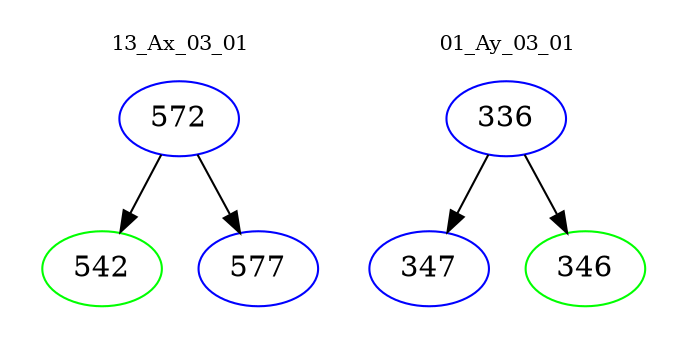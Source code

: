 digraph{
subgraph cluster_0 {
color = white
label = "13_Ax_03_01";
fontsize=10;
T0_572 [label="572", color="blue"]
T0_572 -> T0_542 [color="black"]
T0_542 [label="542", color="green"]
T0_572 -> T0_577 [color="black"]
T0_577 [label="577", color="blue"]
}
subgraph cluster_1 {
color = white
label = "01_Ay_03_01";
fontsize=10;
T1_336 [label="336", color="blue"]
T1_336 -> T1_347 [color="black"]
T1_347 [label="347", color="blue"]
T1_336 -> T1_346 [color="black"]
T1_346 [label="346", color="green"]
}
}
